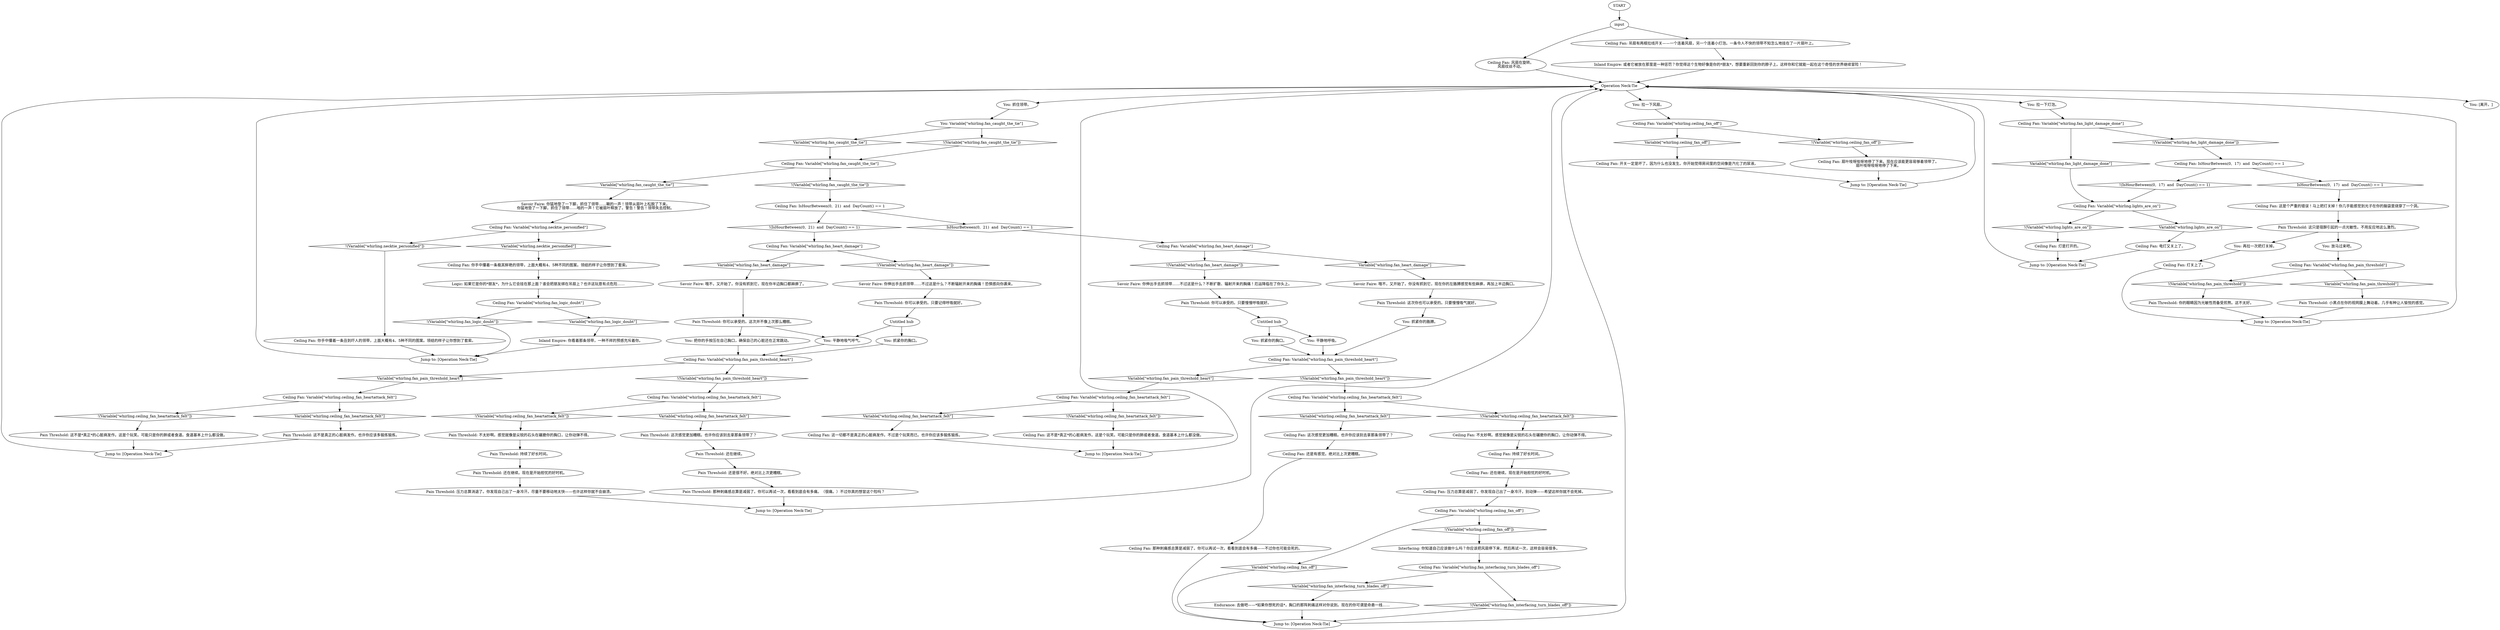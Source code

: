 # WHIRLING / CEILING FAN
# The ceiling fan is spinning like the blades of some rickety old airship about to fall on you. A truly horrendous neck-tie has somehow attached itself to one of the blades.
# ==================================================
digraph G {
	  0 [label="START"];
	  1 [label="input"];
	  2 [label="You: 抓紧你的胸口。"];
	  3 [label="Jump to: [Operation Neck-Tie]"];
	  4 [label="Ceiling Fan: 还在继续。现在是开始担忧的好时机。"];
	  5 [label="Jump to: [Operation Neck-Tie]"];
	  6 [label="Pain Threshold: 你可以承受的。只要记得呼吸就好。"];
	  7 [label="You: 抓紧你的胸口。"];
	  8 [label="Untitled hub"];
	  9 [label="Ceiling Fan: 灯关上了。"];
	  10 [label="Jump to: [Operation Neck-Tie]"];
	  11 [label="Pain Threshold: 还在继续。现在是开始担忧的好时机。"];
	  12 [label="Ceiling Fan: Variable[\"whirling.lights_are_on\"]"];
	  13 [label="Variable[\"whirling.lights_are_on\"]", shape=diamond];
	  14 [label="!(Variable[\"whirling.lights_are_on\"])", shape=diamond];
	  15 [label="Ceiling Fan: 电灯又关上了。"];
	  16 [label="Ceiling Fan: 灯是打开的。"];
	  17 [label="Ceiling Fan: 那种刺痛感总算是减弱了。你可以再试一次，看看到底会有多痛——不过你也可能会死的。"];
	  18 [label="Ceiling Fan: 压力总算是减弱了。你发现自己出了一身冷汗，别动弹——希望这样你就不会死掉。"];
	  19 [label="Savoir Faire: 你伸出手去抓领带……不过这是什么？不断辐射开来的胸痛！恐惧感向你袭来。"];
	  20 [label="Pain Threshold: 你可以承受的。只要慢慢呼吸就好。"];
	  21 [label="Ceiling Fan: 不太妙啊。感觉就像是尖锐的石头在碾磨你的胸口，让你动弹不得。"];
	  22 [label="Ceiling Fan: 持续了好长时间。"];
	  23 [label="Pain Threshold: 这次你也可以承受的。只要慢慢吸气就好。"];
	  24 [label="Ceiling Fan: 吊扇有两根拉线开关——一个连着风扇，另一个连着小灯泡。一条令人不快的领带不知怎么地挂在了一片扇叶上。"];
	  25 [label="Pain Threshold: 小黑点在你的视网膜上舞动着。几乎有种让人愉悦的感觉。"];
	  26 [label="Ceiling Fan: Variable[\"whirling.fan_caught_the_tie\"]"];
	  27 [label="Variable[\"whirling.fan_caught_the_tie\"]", shape=diamond];
	  28 [label="!(Variable[\"whirling.fan_caught_the_tie\"])", shape=diamond];
	  29 [label="You: 抓紧你的胳膊。"];
	  30 [label="Ceiling Fan: 扇叶吱呀吱呀地停了下来。现在应该能更容易够着领带了。\n扇叶吱呀吱呀地停了下来。"];
	  31 [label="You: [离开。]"];
	  32 [label="Inland Empire: 你看着那条领带，一种不祥的预感充斥着你。"];
	  33 [label="Savoir Faire: 哦不，又开始了。你没有抓到它，现在你半边胸口都麻痹了。"];
	  34 [label="Ceiling Fan: Variable[\"whirling.ceiling_fan_heartattack_felt\"]"];
	  35 [label="Variable[\"whirling.ceiling_fan_heartattack_felt\"]", shape=diamond];
	  36 [label="!(Variable[\"whirling.ceiling_fan_heartattack_felt\"])", shape=diamond];
	  37 [label="You: 把你的手按压在自己胸口，确保自己的心脏还在正常跳动。"];
	  38 [label="Savoir Faire: 哦不，又开始了。你没有抓到它，现在你的左胳膊感觉有些麻痹，再加上半边胸口。"];
	  39 [label="Endurance: 去做吧——*如果你想死的话*，胸口的那阵刺痛这样对你说到。现在的你可谓是命悬一线……"];
	  40 [label="You: 平静地吸气呼气。"];
	  41 [label="Pain Threshold: 你可以承受的。这次并不像上次那么糟糕。"];
	  42 [label="Savoir Faire: 你伸出手去抓领带……不过这是什么？不断扩散、辐射开来的胸痛！厄运降临在了你头上。"];
	  43 [label="Ceiling Fan: Variable[\"whirling.ceiling_fan_heartattack_felt\"]"];
	  44 [label="Variable[\"whirling.ceiling_fan_heartattack_felt\"]", shape=diamond];
	  45 [label="!(Variable[\"whirling.ceiling_fan_heartattack_felt\"])", shape=diamond];
	  46 [label="Ceiling Fan: Variable[\"whirling.ceiling_fan_heartattack_felt\"]"];
	  47 [label="Variable[\"whirling.ceiling_fan_heartattack_felt\"]", shape=diamond];
	  48 [label="!(Variable[\"whirling.ceiling_fan_heartattack_felt\"])", shape=diamond];
	  49 [label="You: 放马过来吧。"];
	  50 [label="You: 抓住领带。"];
	  51 [label="You: Variable[\"whirling.fan_caught_the_tie\"]"];
	  52 [label="Variable[\"whirling.fan_caught_the_tie\"]", shape=diamond];
	  53 [label="!(Variable[\"whirling.fan_caught_the_tie\"])", shape=diamond];
	  54 [label="Ceiling Fan: Variable[\"whirling.ceiling_fan_off\"]"];
	  55 [label="Variable[\"whirling.ceiling_fan_off\"]", shape=diamond];
	  56 [label="!(Variable[\"whirling.ceiling_fan_off\"])", shape=diamond];
	  57 [label="Ceiling Fan: 开关一定是坏了，因为什么也没发生。你开始觉得房间里的空间像是汽化了的尿液。"];
	  58 [label="Jump to: [Operation Neck-Tie]"];
	  59 [label="Ceiling Fan: Variable[\"whirling.fan_heart_damage\"]"];
	  60 [label="Variable[\"whirling.fan_heart_damage\"]", shape=diamond];
	  61 [label="!(Variable[\"whirling.fan_heart_damage\"])", shape=diamond];
	  62 [label="Pain Threshold: 压力总算消退了。你发现自己出了一身冷汗。尽量不要移动地太快——也许这样你就不会崩溃。"];
	  63 [label="Ceiling Fan: 你手中攥着一条极其鲜艳的领带，上面大概有4、5种不同的图案。领结的样子让你想到了套索。"];
	  64 [label="You: 拉一下灯泡。"];
	  65 [label="Jump to: [Operation Neck-Tie]"];
	  66 [label="Ceiling Fan: 风扇在旋转。\n风扇纹丝不动。"];
	  67 [label="Pain Threshold: 还在继续。"];
	  68 [label="Ceiling Fan: Variable[\"whirling.ceiling_fan_heartattack_felt\"]"];
	  69 [label="Variable[\"whirling.ceiling_fan_heartattack_felt\"]", shape=diamond];
	  70 [label="!(Variable[\"whirling.ceiling_fan_heartattack_felt\"])", shape=diamond];
	  71 [label="Pain Threshold: 你的眼睛因为光敏性而备受煎熬。这不太好。"];
	  72 [label="Ceiling Fan: IsHourBetween(0,  21)  and  DayCount() == 1"];
	  73 [label="IsHourBetween(0,  21)  and  DayCount() == 1", shape=diamond];
	  74 [label="!(IsHourBetween(0,  21)  and  DayCount() == 1)", shape=diamond];
	  75 [label="Ceiling Fan: Variable[\"whirling.fan_pain_threshold\"]"];
	  76 [label="Variable[\"whirling.fan_pain_threshold\"]", shape=diamond];
	  77 [label="!(Variable[\"whirling.fan_pain_threshold\"])", shape=diamond];
	  78 [label="Ceiling Fan: Variable[\"whirling.fan_pain_threshold_heart\"]"];
	  79 [label="Variable[\"whirling.fan_pain_threshold_heart\"]", shape=diamond];
	  80 [label="!(Variable[\"whirling.fan_pain_threshold_heart\"])", shape=diamond];
	  81 [label="Inland Empire: 或者它被放在那里是一种惩罚？你觉得这个生物好像是你的*朋友*，想要重新回到你的脖子上。这样你和它就能一起在这个奇怪的世界继续冒险！"];
	  82 [label="Savoir Faire: 你猛地垫了一下脚，抓住了领带……唰的一声！领带从扇叶上松脱了下来。\n你猛地垫了一下脚，抓住了领带……啪的一声！它被扇叶释放了。警告！警告！领带失去控制。"];
	  83 [label="Pain Threshold: 这只是宿醉引起的一点光敏性。不用反应地这么激烈。"];
	  84 [label="Ceiling Fan: Variable[\"whirling.fan_interfacing_turn_blades_off\"]"];
	  85 [label="Variable[\"whirling.fan_interfacing_turn_blades_off\"]", shape=diamond];
	  86 [label="!(Variable[\"whirling.fan_interfacing_turn_blades_off\"])", shape=diamond];
	  87 [label="Pain Threshold: 那种刺痛感总算是减弱了。你可以再试一次，看看到底会有多痛。（很痛。）不过你真的想冒这个险吗？"];
	  88 [label="Ceiling Fan: Variable[\"whirling.fan_pain_threshold_heart\"]"];
	  89 [label="Variable[\"whirling.fan_pain_threshold_heart\"]", shape=diamond];
	  90 [label="!(Variable[\"whirling.fan_pain_threshold_heart\"])", shape=diamond];
	  91 [label="Pain Threshold: 这次感觉更加糟糕。也许你应该别去拿那条领带了？"];
	  92 [label="You: 平静地呼吸。"];
	  93 [label="Ceiling Fan: Variable[\"whirling.fan_heart_damage\"]"];
	  94 [label="Variable[\"whirling.fan_heart_damage\"]", shape=diamond];
	  95 [label="!(Variable[\"whirling.fan_heart_damage\"])", shape=diamond];
	  96 [label="Ceiling Fan: 这一切都不是真正的心脏病发作。不过是个玩笑而已。也许你应该多锻炼锻炼。"];
	  97 [label="Pain Threshold: 还是很不好。绝对比上次更糟糕。"];
	  98 [label="Pain Threshold: 这不是*真正*的心脏病发作。这是个玩笑。可能只是你的肺或者食道。食道基本上什么都没做。"];
	  99 [label="Pain Threshold: 不太妙啊。感觉就像是尖锐的石头在碾磨你的胸口，让你动弹不得。"];
	  100 [label="Operation Neck-Tie"];
	  101 [label="Ceiling Fan: 这次感觉更加糟糕。也许你应该别去拿那条领带了？"];
	  102 [label="Ceiling Fan: Variable[\"whirling.ceiling_fan_off\"]"];
	  103 [label="Variable[\"whirling.ceiling_fan_off\"]", shape=diamond];
	  104 [label="!(Variable[\"whirling.ceiling_fan_off\"])", shape=diamond];
	  105 [label="Ceiling Fan: IsHourBetween(0,  17)  and  DayCount() == 1"];
	  106 [label="IsHourBetween(0,  17)  and  DayCount() == 1", shape=diamond];
	  107 [label="!(IsHourBetween(0,  17)  and  DayCount() == 1)", shape=diamond];
	  109 [label="Logic: 如果它是你的*朋友*，为什么它会挂在那上面？谁会把朋友绑在吊扇上？也许这玩意有点危险……"];
	  110 [label="Ceiling Fan: Variable[\"whirling.fan_light_damage_done\"]"];
	  111 [label="Variable[\"whirling.fan_light_damage_done\"]", shape=diamond];
	  112 [label="!(Variable[\"whirling.fan_light_damage_done\"])", shape=diamond];
	  113 [label="Untitled hub"];
	  114 [label="Ceiling Fan: 这是个严重的错误！马上把灯关掉！你几乎能感觉到光子在你的脑袋里烧穿了一个洞。"];
	  115 [label="You: 再拉一次把灯关掉。"];
	  116 [label="Jump to: [Operation Neck-Tie]"];
	  117 [label="Ceiling Fan: Variable[\"whirling.necktie_personified\"]"];
	  118 [label="Variable[\"whirling.necktie_personified\"]", shape=diamond];
	  119 [label="!(Variable[\"whirling.necktie_personified\"])", shape=diamond];
	  120 [label="Ceiling Fan: Variable[\"whirling.fan_logic_doubt\"]"];
	  121 [label="Variable[\"whirling.fan_logic_doubt\"]", shape=diamond];
	  122 [label="!(Variable[\"whirling.fan_logic_doubt\"])", shape=diamond];
	  123 [label="Interfacing: 你知道自己应该做什么吗？你应该把风扇停下来，然后再试一次，这样会容易很多。"];
	  124 [label="Pain Threshold: 持续了好长时间。"];
	  125 [label="Jump to: [Operation Neck-Tie]"];
	  126 [label="You: 拉一下风扇。"];
	  127 [label="Ceiling Fan: 这不是*真正*的心脏病发作。这是个玩笑。可能只是你的肺或者食道。食道基本上什么都没做。"];
	  128 [label="Ceiling Fan: 你手中攥着一条丑到吓人的领带，上面大概有4、5种不同的图案。领结的样子让你想到了套索。"];
	  129 [label="Ceiling Fan: 还是有感觉。绝对比上次更糟糕。"];
	  130 [label="Pain Threshold: 这不是真正的心脏病发作。也许你应该多锻炼锻炼。"];
	  131 [label="Jump to: [Operation Neck-Tie]"];
	  0 -> 1
	  1 -> 24
	  1 -> 66
	  2 -> 78
	  3 -> 100
	  4 -> 18
	  5 -> 100
	  6 -> 8
	  7 -> 88
	  8 -> 40
	  8 -> 7
	  9 -> 125
	  10 -> 100
	  11 -> 62
	  12 -> 13
	  12 -> 14
	  13 -> 15
	  14 -> 16
	  15 -> 65
	  16 -> 65
	  17 -> 116
	  18 -> 102
	  19 -> 6
	  20 -> 113
	  21 -> 22
	  22 -> 4
	  23 -> 29
	  24 -> 81
	  25 -> 125
	  26 -> 27
	  26 -> 28
	  27 -> 82
	  28 -> 72
	  29 -> 78
	  30 -> 10
	  32 -> 3
	  33 -> 41
	  34 -> 35
	  34 -> 36
	  35 -> 130
	  36 -> 98
	  37 -> 88
	  38 -> 23
	  39 -> 116
	  40 -> 88
	  41 -> 40
	  41 -> 37
	  42 -> 20
	  43 -> 44
	  43 -> 45
	  44 -> 101
	  45 -> 21
	  46 -> 48
	  46 -> 47
	  47 -> 96
	  48 -> 127
	  49 -> 75
	  50 -> 51
	  51 -> 52
	  51 -> 53
	  52 -> 26
	  53 -> 26
	  54 -> 56
	  54 -> 55
	  55 -> 57
	  56 -> 30
	  57 -> 10
	  58 -> 100
	  59 -> 60
	  59 -> 61
	  60 -> 33
	  61 -> 19
	  62 -> 5
	  63 -> 109
	  64 -> 110
	  65 -> 100
	  66 -> 100
	  67 -> 97
	  68 -> 69
	  68 -> 70
	  69 -> 91
	  70 -> 99
	  71 -> 125
	  72 -> 73
	  72 -> 74
	  73 -> 93
	  74 -> 59
	  75 -> 76
	  75 -> 77
	  76 -> 25
	  77 -> 71
	  78 -> 80
	  78 -> 79
	  79 -> 46
	  80 -> 43
	  81 -> 100
	  82 -> 117
	  83 -> 49
	  83 -> 115
	  84 -> 85
	  84 -> 86
	  85 -> 39
	  86 -> 116
	  87 -> 5
	  88 -> 89
	  88 -> 90
	  89 -> 34
	  90 -> 68
	  91 -> 67
	  92 -> 78
	  93 -> 94
	  93 -> 95
	  94 -> 38
	  95 -> 42
	  96 -> 58
	  97 -> 87
	  98 -> 131
	  99 -> 124
	  100 -> 64
	  100 -> 50
	  100 -> 126
	  100 -> 31
	  101 -> 129
	  102 -> 104
	  102 -> 103
	  103 -> 116
	  104 -> 123
	  105 -> 106
	  105 -> 107
	  106 -> 114
	  107 -> 12
	  109 -> 120
	  110 -> 112
	  110 -> 111
	  111 -> 12
	  112 -> 105
	  113 -> 2
	  113 -> 92
	  114 -> 83
	  115 -> 9
	  116 -> 100
	  117 -> 118
	  117 -> 119
	  118 -> 63
	  119 -> 128
	  120 -> 121
	  120 -> 122
	  121 -> 32
	  122 -> 3
	  123 -> 84
	  124 -> 11
	  125 -> 100
	  126 -> 54
	  127 -> 58
	  128 -> 3
	  129 -> 17
	  130 -> 131
	  131 -> 100
}

